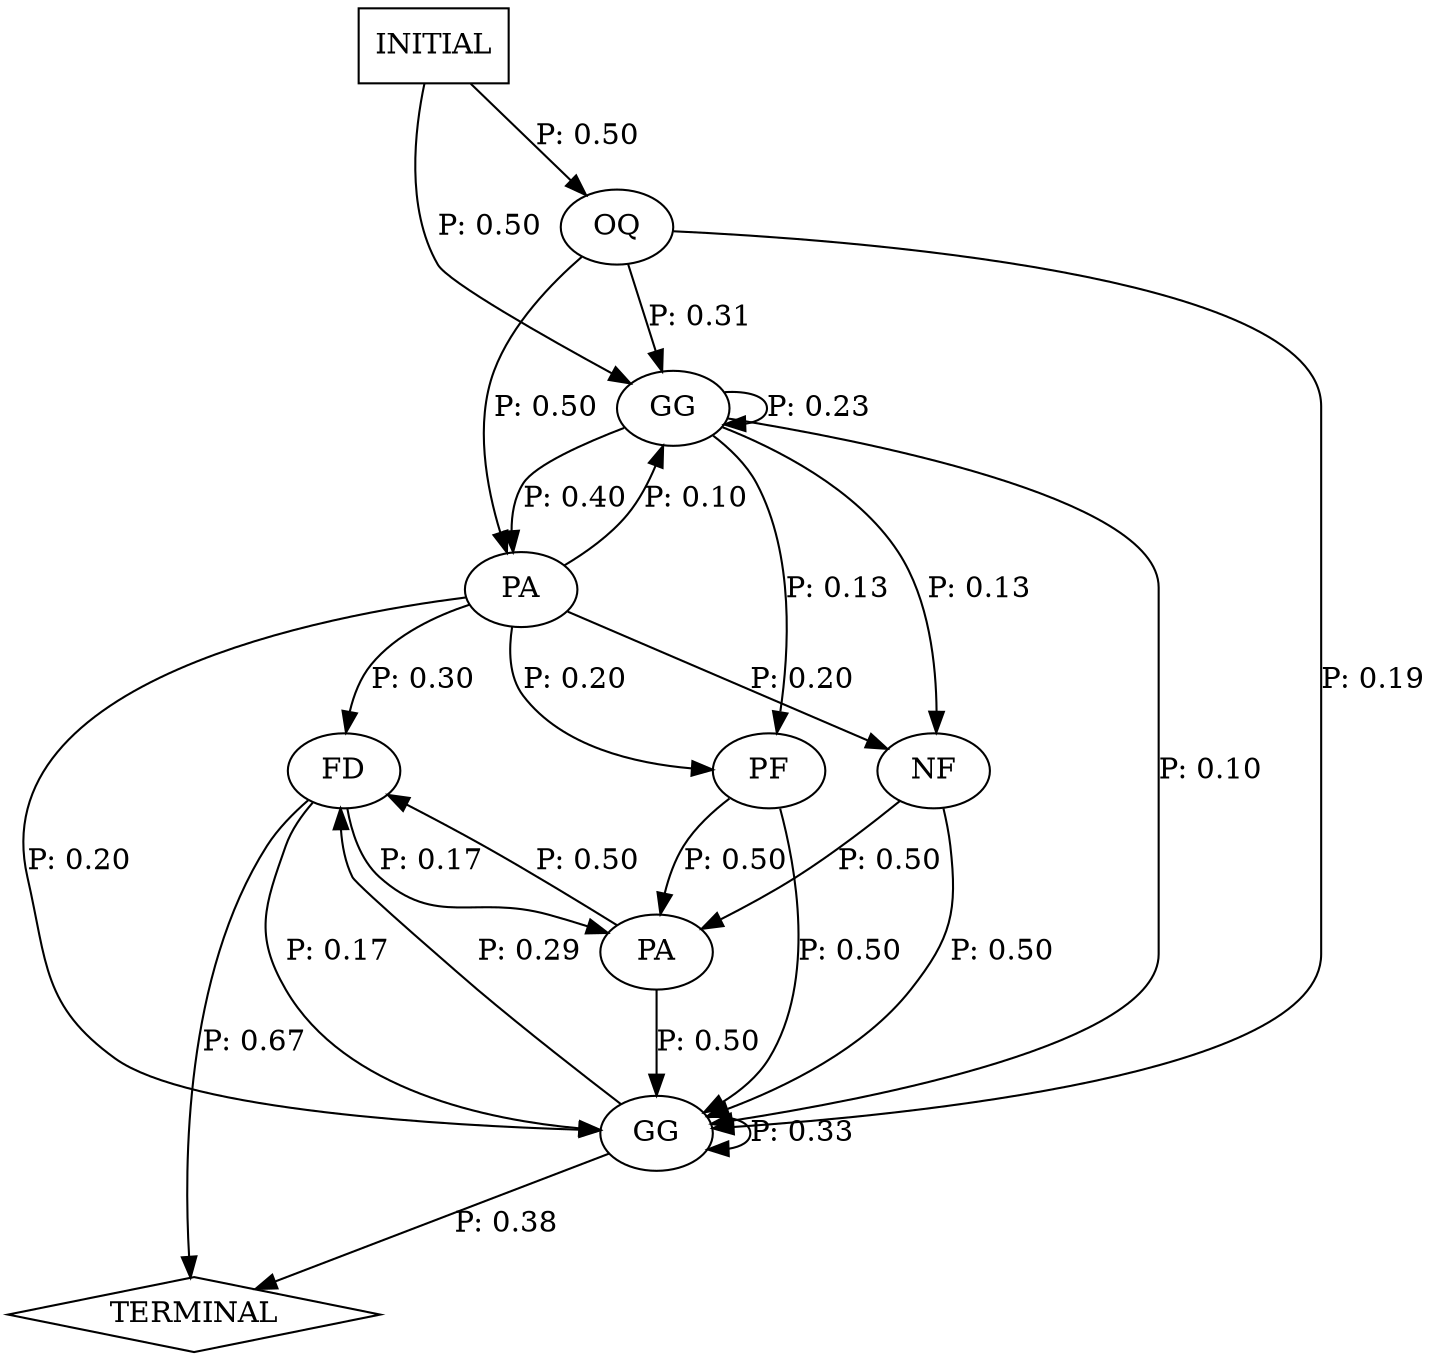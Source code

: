 digraph G {
  0 [label="FD"];
  1 [label="GG"];
  2 [label="GG"];
  3 [label="NF"];
  4 [label="OQ"];
  5 [label="PA"];
  6 [label="PA"];
  7 [label="PF"];
  8 [label="TERMINAL",shape=diamond];
  9 [label="INITIAL",shape=box];
0->1 [label="P: 0.17"];
0->5 [label="P: 0.17"];
0->8 [label="P: 0.67"];
1->0 [label="P: 0.29"];
1->1 [label="P: 0.33"];
1->8 [label="P: 0.38"];
2->1 [label="P: 0.10"];
2->2 [label="P: 0.23"];
2->3 [label="P: 0.13"];
2->6 [label="P: 0.40"];
2->7 [label="P: 0.13"];
3->1 [label="P: 0.50"];
3->5 [label="P: 0.50"];
4->1 [label="P: 0.19"];
4->2 [label="P: 0.31"];
4->6 [label="P: 0.50"];
5->0 [label="P: 0.50"];
5->1 [label="P: 0.50"];
6->0 [label="P: 0.30"];
6->2 [label="P: 0.10"];
6->1 [label="P: 0.20"];
6->3 [label="P: 0.20"];
6->7 [label="P: 0.20"];
7->1 [label="P: 0.50"];
7->5 [label="P: 0.50"];
9->2 [label="P: 0.50"];
9->4 [label="P: 0.50"];
}
